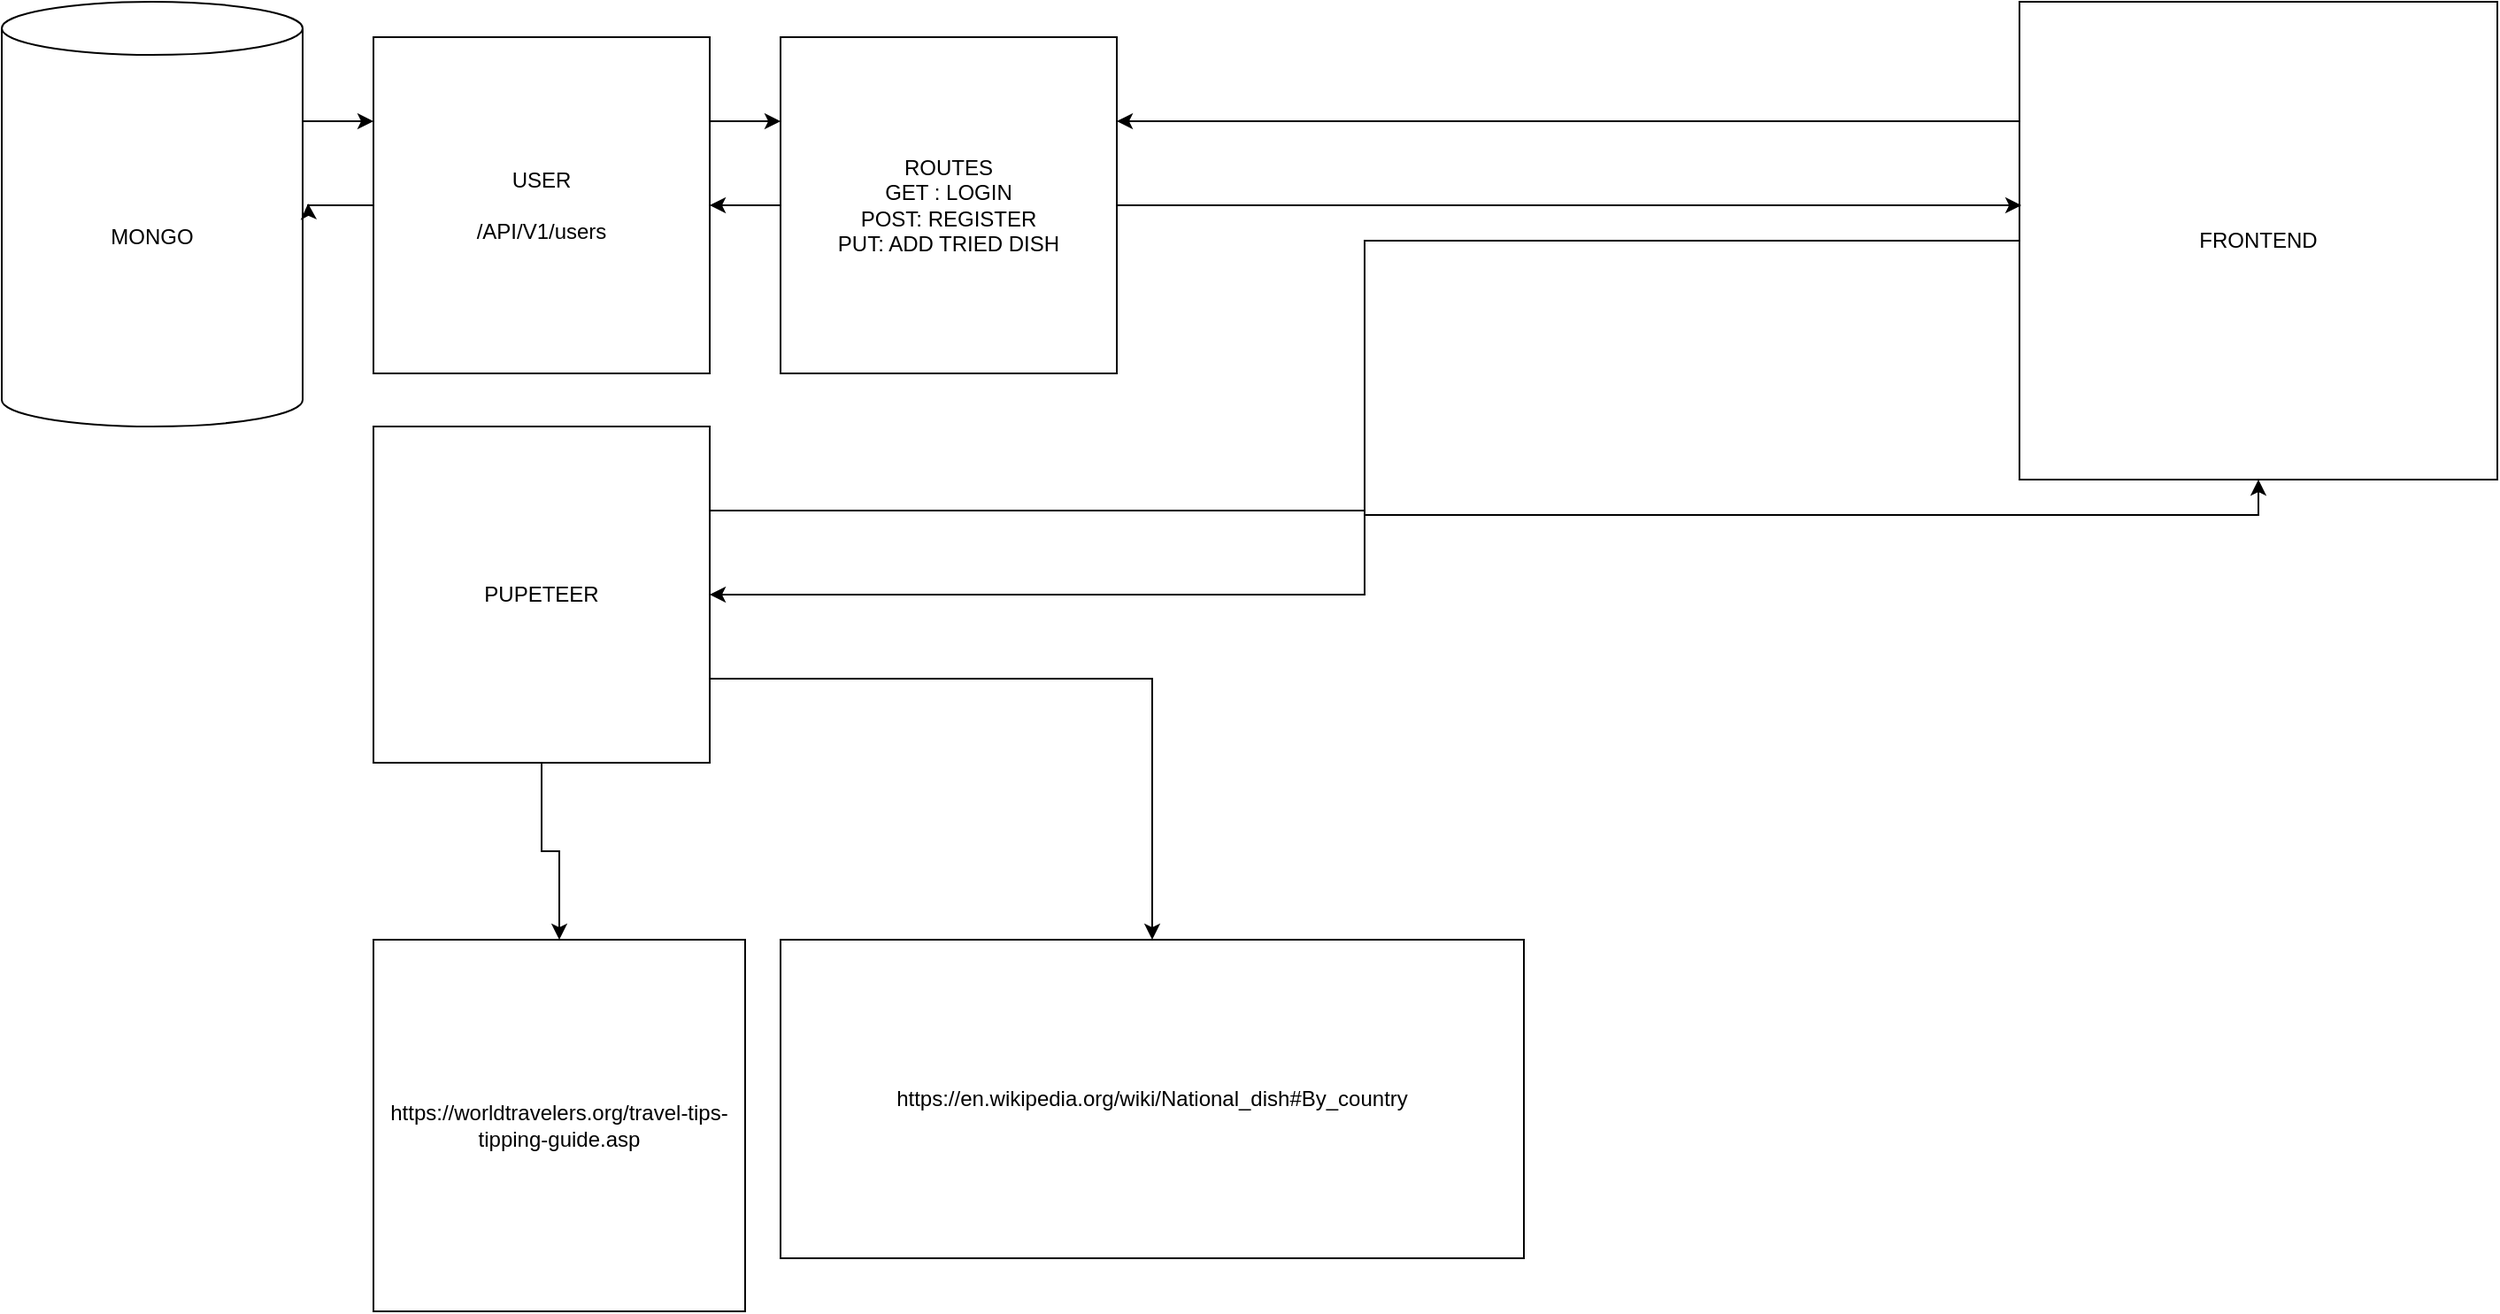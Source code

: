 <mxfile version="20.8.23" type="github">
  <diagram name="Page-1" id="u5Lc-cCuiknsohm4ihvO">
    <mxGraphModel dx="797" dy="369" grid="1" gridSize="10" guides="1" tooltips="1" connect="1" arrows="1" fold="1" page="1" pageScale="1" pageWidth="1654" pageHeight="1169" math="0" shadow="0">
      <root>
        <mxCell id="0" />
        <mxCell id="1" parent="0" />
        <mxCell id="K348h-NddoVdIBsT_bS8-15" style="edgeStyle=orthogonalEdgeStyle;rounded=0;orthogonalLoop=1;jettySize=auto;html=1;exitX=1;exitY=0;exitDx=0;exitDy=67.5;exitPerimeter=0;entryX=0;entryY=0.25;entryDx=0;entryDy=0;" edge="1" parent="1" source="K348h-NddoVdIBsT_bS8-1" target="K348h-NddoVdIBsT_bS8-2">
          <mxGeometry relative="1" as="geometry" />
        </mxCell>
        <mxCell id="K348h-NddoVdIBsT_bS8-1" value="MONGO" style="shape=cylinder3;whiteSpace=wrap;html=1;boundedLbl=1;backgroundOutline=1;size=15;" vertex="1" parent="1">
          <mxGeometry x="40" y="30" width="170" height="240" as="geometry" />
        </mxCell>
        <mxCell id="K348h-NddoVdIBsT_bS8-14" style="edgeStyle=orthogonalEdgeStyle;rounded=0;orthogonalLoop=1;jettySize=auto;html=1;exitX=0;exitY=0.5;exitDx=0;exitDy=0;entryX=1.018;entryY=0.475;entryDx=0;entryDy=0;entryPerimeter=0;" edge="1" parent="1" source="K348h-NddoVdIBsT_bS8-2" target="K348h-NddoVdIBsT_bS8-1">
          <mxGeometry relative="1" as="geometry" />
        </mxCell>
        <mxCell id="K348h-NddoVdIBsT_bS8-16" style="edgeStyle=orthogonalEdgeStyle;rounded=0;orthogonalLoop=1;jettySize=auto;html=1;exitX=1;exitY=0.25;exitDx=0;exitDy=0;entryX=0;entryY=0.25;entryDx=0;entryDy=0;" edge="1" parent="1" source="K348h-NddoVdIBsT_bS8-2" target="K348h-NddoVdIBsT_bS8-12">
          <mxGeometry relative="1" as="geometry" />
        </mxCell>
        <mxCell id="K348h-NddoVdIBsT_bS8-2" value="USER&lt;br&gt;&lt;br&gt;/API/V1/users" style="whiteSpace=wrap;html=1;aspect=fixed;" vertex="1" parent="1">
          <mxGeometry x="250" y="50" width="190" height="190" as="geometry" />
        </mxCell>
        <mxCell id="K348h-NddoVdIBsT_bS8-7" style="edgeStyle=orthogonalEdgeStyle;rounded=0;orthogonalLoop=1;jettySize=auto;html=1;entryX=0.5;entryY=0;entryDx=0;entryDy=0;" edge="1" parent="1" source="K348h-NddoVdIBsT_bS8-3" target="K348h-NddoVdIBsT_bS8-6">
          <mxGeometry relative="1" as="geometry" />
        </mxCell>
        <mxCell id="K348h-NddoVdIBsT_bS8-8" style="edgeStyle=orthogonalEdgeStyle;rounded=0;orthogonalLoop=1;jettySize=auto;html=1;exitX=1;exitY=0.25;exitDx=0;exitDy=0;entryX=0.5;entryY=1;entryDx=0;entryDy=0;" edge="1" parent="1" source="K348h-NddoVdIBsT_bS8-3" target="K348h-NddoVdIBsT_bS8-4">
          <mxGeometry relative="1" as="geometry" />
        </mxCell>
        <mxCell id="K348h-NddoVdIBsT_bS8-11" style="edgeStyle=orthogonalEdgeStyle;rounded=0;orthogonalLoop=1;jettySize=auto;html=1;exitX=1;exitY=0.75;exitDx=0;exitDy=0;entryX=0.5;entryY=0;entryDx=0;entryDy=0;" edge="1" parent="1" source="K348h-NddoVdIBsT_bS8-3" target="K348h-NddoVdIBsT_bS8-10">
          <mxGeometry relative="1" as="geometry" />
        </mxCell>
        <mxCell id="K348h-NddoVdIBsT_bS8-3" value="PUPETEER" style="whiteSpace=wrap;html=1;aspect=fixed;" vertex="1" parent="1">
          <mxGeometry x="250" y="270" width="190" height="190" as="geometry" />
        </mxCell>
        <mxCell id="K348h-NddoVdIBsT_bS8-5" style="edgeStyle=orthogonalEdgeStyle;rounded=0;orthogonalLoop=1;jettySize=auto;html=1;entryX=1;entryY=0.5;entryDx=0;entryDy=0;" edge="1" parent="1" source="K348h-NddoVdIBsT_bS8-4" target="K348h-NddoVdIBsT_bS8-3">
          <mxGeometry relative="1" as="geometry" />
        </mxCell>
        <mxCell id="K348h-NddoVdIBsT_bS8-13" style="edgeStyle=orthogonalEdgeStyle;rounded=0;orthogonalLoop=1;jettySize=auto;html=1;exitX=0;exitY=0.25;exitDx=0;exitDy=0;entryX=1;entryY=0.25;entryDx=0;entryDy=0;" edge="1" parent="1" source="K348h-NddoVdIBsT_bS8-4" target="K348h-NddoVdIBsT_bS8-12">
          <mxGeometry relative="1" as="geometry" />
        </mxCell>
        <mxCell id="K348h-NddoVdIBsT_bS8-4" value="FRONTEND" style="whiteSpace=wrap;html=1;aspect=fixed;" vertex="1" parent="1">
          <mxGeometry x="1180" y="30" width="270" height="270" as="geometry" />
        </mxCell>
        <mxCell id="K348h-NddoVdIBsT_bS8-6" value="https://worldtravelers.org/travel-tips-tipping-guide.asp" style="whiteSpace=wrap;html=1;aspect=fixed;" vertex="1" parent="1">
          <mxGeometry x="250" y="560" width="210" height="210" as="geometry" />
        </mxCell>
        <mxCell id="K348h-NddoVdIBsT_bS8-10" value="https://en.wikipedia.org/wiki/National_dish#By_country" style="rounded=0;whiteSpace=wrap;html=1;" vertex="1" parent="1">
          <mxGeometry x="480" y="560" width="420" height="180" as="geometry" />
        </mxCell>
        <mxCell id="K348h-NddoVdIBsT_bS8-17" style="edgeStyle=orthogonalEdgeStyle;rounded=0;orthogonalLoop=1;jettySize=auto;html=1;exitX=1;exitY=0.5;exitDx=0;exitDy=0;entryX=0.004;entryY=0.426;entryDx=0;entryDy=0;entryPerimeter=0;" edge="1" parent="1" source="K348h-NddoVdIBsT_bS8-12" target="K348h-NddoVdIBsT_bS8-4">
          <mxGeometry relative="1" as="geometry" />
        </mxCell>
        <mxCell id="K348h-NddoVdIBsT_bS8-18" style="edgeStyle=orthogonalEdgeStyle;rounded=0;orthogonalLoop=1;jettySize=auto;html=1;exitX=0;exitY=0.5;exitDx=0;exitDy=0;entryX=1;entryY=0.5;entryDx=0;entryDy=0;" edge="1" parent="1" source="K348h-NddoVdIBsT_bS8-12" target="K348h-NddoVdIBsT_bS8-2">
          <mxGeometry relative="1" as="geometry" />
        </mxCell>
        <mxCell id="K348h-NddoVdIBsT_bS8-12" value="ROUTES&lt;br&gt;GET : LOGIN&lt;br&gt;POST: REGISTER&lt;br&gt;PUT: ADD TRIED DISH" style="whiteSpace=wrap;html=1;aspect=fixed;" vertex="1" parent="1">
          <mxGeometry x="480" y="50" width="190" height="190" as="geometry" />
        </mxCell>
      </root>
    </mxGraphModel>
  </diagram>
</mxfile>
